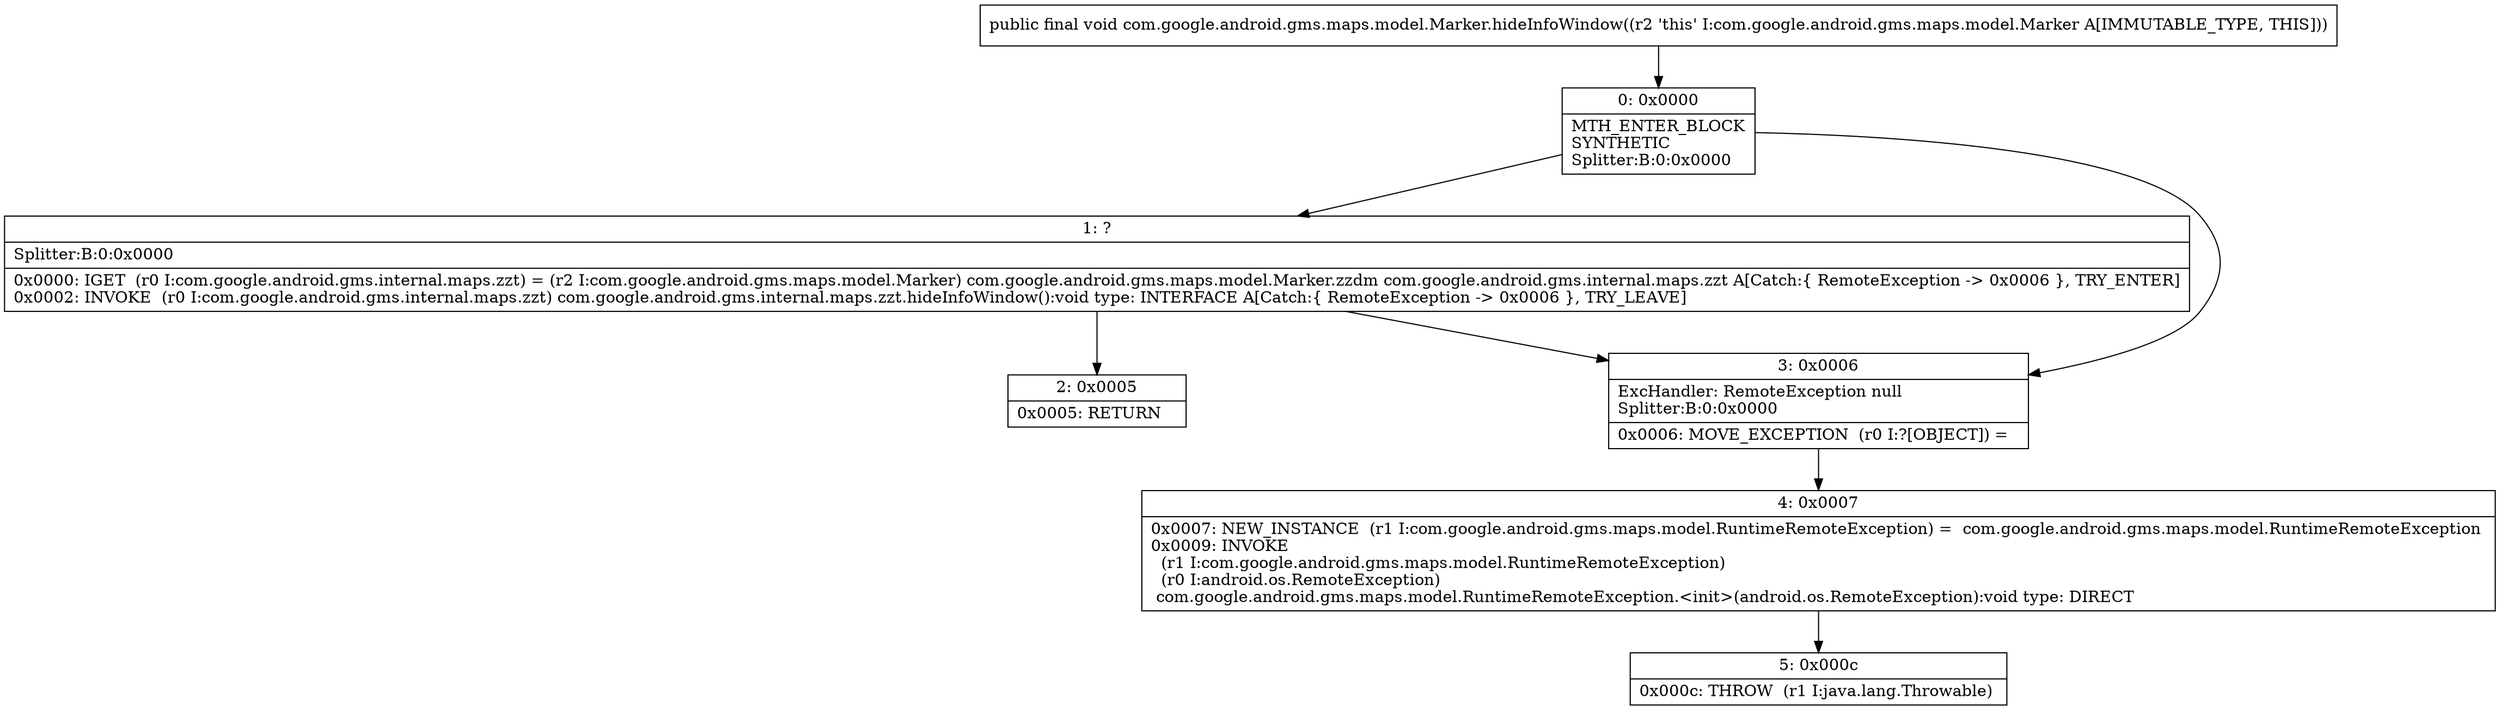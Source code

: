 digraph "CFG forcom.google.android.gms.maps.model.Marker.hideInfoWindow()V" {
Node_0 [shape=record,label="{0\:\ 0x0000|MTH_ENTER_BLOCK\lSYNTHETIC\lSplitter:B:0:0x0000\l}"];
Node_1 [shape=record,label="{1\:\ ?|Splitter:B:0:0x0000\l|0x0000: IGET  (r0 I:com.google.android.gms.internal.maps.zzt) = (r2 I:com.google.android.gms.maps.model.Marker) com.google.android.gms.maps.model.Marker.zzdm com.google.android.gms.internal.maps.zzt A[Catch:\{ RemoteException \-\> 0x0006 \}, TRY_ENTER]\l0x0002: INVOKE  (r0 I:com.google.android.gms.internal.maps.zzt) com.google.android.gms.internal.maps.zzt.hideInfoWindow():void type: INTERFACE A[Catch:\{ RemoteException \-\> 0x0006 \}, TRY_LEAVE]\l}"];
Node_2 [shape=record,label="{2\:\ 0x0005|0x0005: RETURN   \l}"];
Node_3 [shape=record,label="{3\:\ 0x0006|ExcHandler: RemoteException null\lSplitter:B:0:0x0000\l|0x0006: MOVE_EXCEPTION  (r0 I:?[OBJECT]) =  \l}"];
Node_4 [shape=record,label="{4\:\ 0x0007|0x0007: NEW_INSTANCE  (r1 I:com.google.android.gms.maps.model.RuntimeRemoteException) =  com.google.android.gms.maps.model.RuntimeRemoteException \l0x0009: INVOKE  \l  (r1 I:com.google.android.gms.maps.model.RuntimeRemoteException)\l  (r0 I:android.os.RemoteException)\l com.google.android.gms.maps.model.RuntimeRemoteException.\<init\>(android.os.RemoteException):void type: DIRECT \l}"];
Node_5 [shape=record,label="{5\:\ 0x000c|0x000c: THROW  (r1 I:java.lang.Throwable) \l}"];
MethodNode[shape=record,label="{public final void com.google.android.gms.maps.model.Marker.hideInfoWindow((r2 'this' I:com.google.android.gms.maps.model.Marker A[IMMUTABLE_TYPE, THIS])) }"];
MethodNode -> Node_0;
Node_0 -> Node_1;
Node_0 -> Node_3;
Node_1 -> Node_2;
Node_1 -> Node_3;
Node_3 -> Node_4;
Node_4 -> Node_5;
}

